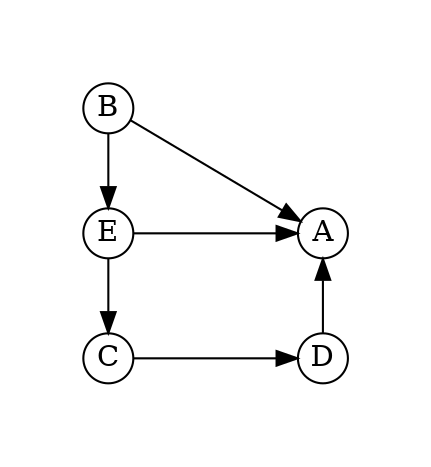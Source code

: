 digraph G {
  
  rankdir=LR;
  nodesep=0.5; ranksep=1.1;
  center=true; margin=0.5; 
  node [height="0.33", width="0.33", fixedsize=true];

  A;B;C;D;E;

  {E,B}->A;
  B->E;
  E->C->D;
  A->D [dir="back"]; 
  {rank=same; B;C;E;}
  {rank=same; D;A;}
}